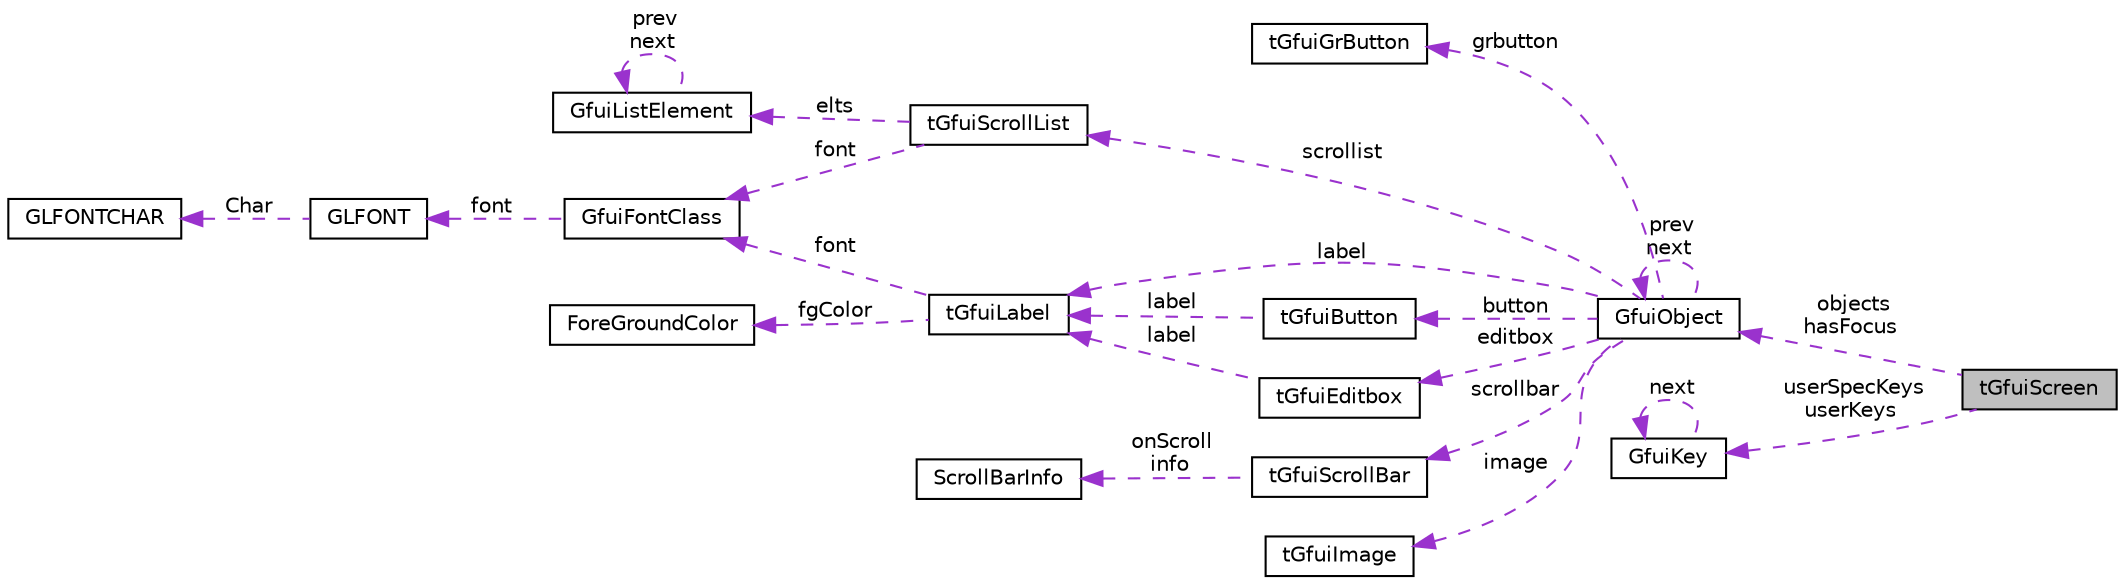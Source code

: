 digraph "tGfuiScreen"
{
  edge [fontname="Helvetica",fontsize="10",labelfontname="Helvetica",labelfontsize="10"];
  node [fontname="Helvetica",fontsize="10",shape=record];
  rankdir="LR";
  Node1 [label="tGfuiScreen",height=0.2,width=0.4,color="black", fillcolor="grey75", style="filled", fontcolor="black"];
  Node2 -> Node1 [dir="back",color="darkorchid3",fontsize="10",style="dashed",label=" objects\nhasFocus" ,fontname="Helvetica"];
  Node2 [label="GfuiObject",height=0.2,width=0.4,color="black", fillcolor="white", style="filled",URL="$struct_gfui_object.html"];
  Node2 -> Node2 [dir="back",color="darkorchid3",fontsize="10",style="dashed",label=" prev\nnext" ,fontname="Helvetica"];
  Node3 -> Node2 [dir="back",color="darkorchid3",fontsize="10",style="dashed",label=" grbutton" ,fontname="Helvetica"];
  Node3 [label="tGfuiGrButton",height=0.2,width=0.4,color="black", fillcolor="white", style="filled",URL="$structt_gfui_gr_button.html"];
  Node4 -> Node2 [dir="back",color="darkorchid3",fontsize="10",style="dashed",label=" button" ,fontname="Helvetica"];
  Node4 [label="tGfuiButton",height=0.2,width=0.4,color="black", fillcolor="white", style="filled",URL="$structt_gfui_button.html"];
  Node5 -> Node4 [dir="back",color="darkorchid3",fontsize="10",style="dashed",label=" label" ,fontname="Helvetica"];
  Node5 [label="tGfuiLabel",height=0.2,width=0.4,color="black", fillcolor="white", style="filled",URL="$structt_gfui_label.html"];
  Node6 -> Node5 [dir="back",color="darkorchid3",fontsize="10",style="dashed",label=" font" ,fontname="Helvetica"];
  Node6 [label="GfuiFontClass",height=0.2,width=0.4,color="black", fillcolor="white", style="filled",URL="$class_gfui_font_class.html"];
  Node7 -> Node6 [dir="back",color="darkorchid3",fontsize="10",style="dashed",label=" font" ,fontname="Helvetica"];
  Node7 [label="GLFONT",height=0.2,width=0.4,color="black", fillcolor="white", style="filled",URL="$struct_g_l_f_o_n_t.html"];
  Node8 -> Node7 [dir="back",color="darkorchid3",fontsize="10",style="dashed",label=" Char" ,fontname="Helvetica"];
  Node8 [label="GLFONTCHAR",height=0.2,width=0.4,color="black", fillcolor="white", style="filled",URL="$struct_g_l_f_o_n_t_c_h_a_r.html"];
  Node9 -> Node5 [dir="back",color="darkorchid3",fontsize="10",style="dashed",label=" fgColor" ,fontname="Helvetica"];
  Node9 [label="ForeGroundColor",height=0.2,width=0.4,color="black", fillcolor="white", style="filled",URL="$class_fore_ground_color.html"];
  Node10 -> Node2 [dir="back",color="darkorchid3",fontsize="10",style="dashed",label=" scrollbar" ,fontname="Helvetica"];
  Node10 [label="tGfuiScrollBar",height=0.2,width=0.4,color="black", fillcolor="white", style="filled",URL="$structt_gfui_scroll_bar.html"];
  Node11 -> Node10 [dir="back",color="darkorchid3",fontsize="10",style="dashed",label=" onScroll\ninfo" ,fontname="Helvetica"];
  Node11 [label="ScrollBarInfo",height=0.2,width=0.4,color="black", fillcolor="white", style="filled",URL="$struct_scroll_bar_info.html",tooltip="Scroll bar call-back information. "];
  Node12 -> Node2 [dir="back",color="darkorchid3",fontsize="10",style="dashed",label=" image" ,fontname="Helvetica"];
  Node12 [label="tGfuiImage",height=0.2,width=0.4,color="black", fillcolor="white", style="filled",URL="$structt_gfui_image.html"];
  Node13 -> Node2 [dir="back",color="darkorchid3",fontsize="10",style="dashed",label=" scrollist" ,fontname="Helvetica"];
  Node13 [label="tGfuiScrollList",height=0.2,width=0.4,color="black", fillcolor="white", style="filled",URL="$structt_gfui_scroll_list.html"];
  Node14 -> Node13 [dir="back",color="darkorchid3",fontsize="10",style="dashed",label=" elts" ,fontname="Helvetica"];
  Node14 [label="GfuiListElement",height=0.2,width=0.4,color="black", fillcolor="white", style="filled",URL="$struct_gfui_list_element.html"];
  Node14 -> Node14 [dir="back",color="darkorchid3",fontsize="10",style="dashed",label=" prev\nnext" ,fontname="Helvetica"];
  Node6 -> Node13 [dir="back",color="darkorchid3",fontsize="10",style="dashed",label=" font" ,fontname="Helvetica"];
  Node5 -> Node2 [dir="back",color="darkorchid3",fontsize="10",style="dashed",label=" label" ,fontname="Helvetica"];
  Node15 -> Node2 [dir="back",color="darkorchid3",fontsize="10",style="dashed",label=" editbox" ,fontname="Helvetica"];
  Node15 [label="tGfuiEditbox",height=0.2,width=0.4,color="black", fillcolor="white", style="filled",URL="$structt_gfui_editbox.html"];
  Node5 -> Node15 [dir="back",color="darkorchid3",fontsize="10",style="dashed",label=" label" ,fontname="Helvetica"];
  Node16 -> Node1 [dir="back",color="darkorchid3",fontsize="10",style="dashed",label=" userSpecKeys\nuserKeys" ,fontname="Helvetica"];
  Node16 [label="GfuiKey",height=0.2,width=0.4,color="black", fillcolor="white", style="filled",URL="$struct_gfui_key.html"];
  Node16 -> Node16 [dir="back",color="darkorchid3",fontsize="10",style="dashed",label=" next" ,fontname="Helvetica"];
}
